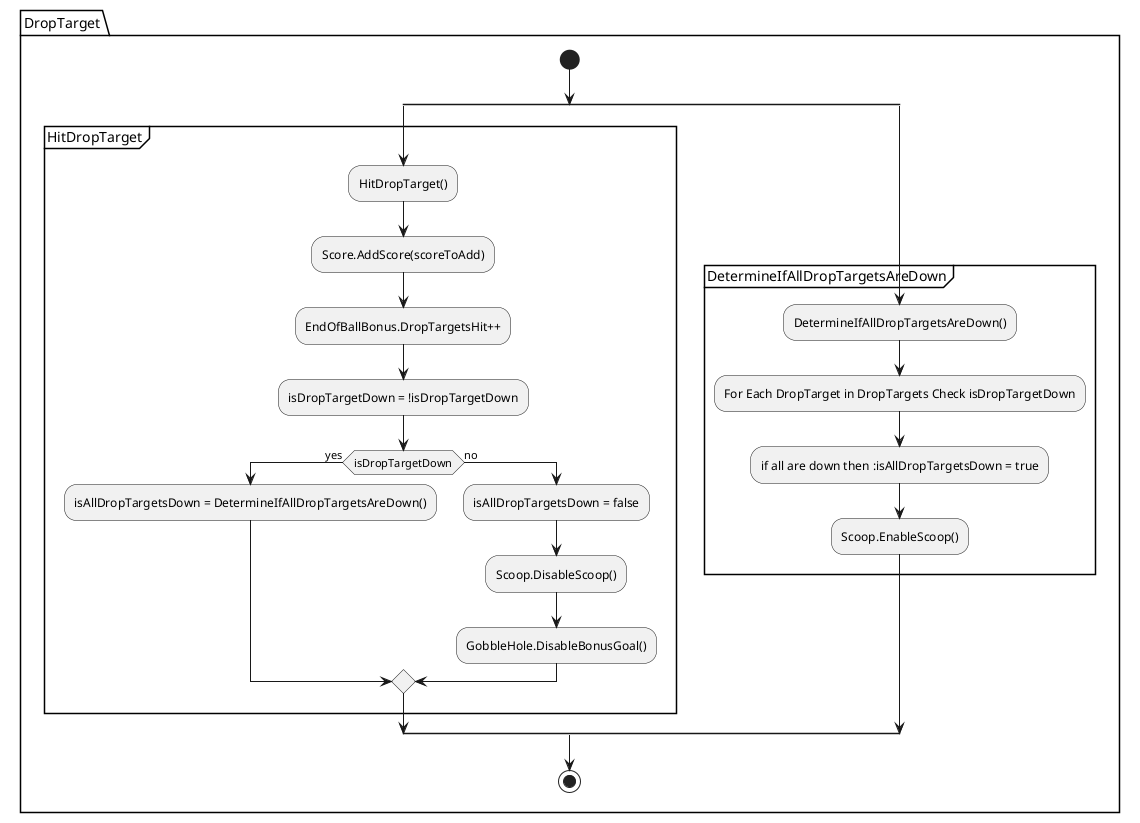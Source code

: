@startuml DropTargetActivityDiagram

package DropTarget {

    start

    split

        partition HitDropTarget {
            :HitDropTarget();
            :Score.AddScore(scoreToAdd);
            :EndOfBallBonus.DropTargetsHit++;
            :isDropTargetDown = !isDropTargetDown;

            if (isDropTargetDown) then (yes)
                :isAllDropTargetsDown = DetermineIfAllDropTargetsAreDown();
            else (no)
                :isAllDropTargetsDown = false;
                :Scoop.DisableScoop();
                :GobbleHole.DisableBonusGoal();
            endif
        }


    split again
        partition DetermineIfAllDropTargetsAreDown {
            :DetermineIfAllDropTargetsAreDown();
            :For Each DropTarget in DropTargets Check isDropTargetDown;
            :if all are down then :isAllDropTargetsDown = true;
            :Scoop.EnableScoop();

        }

    end split

    stop
}

@enduml
